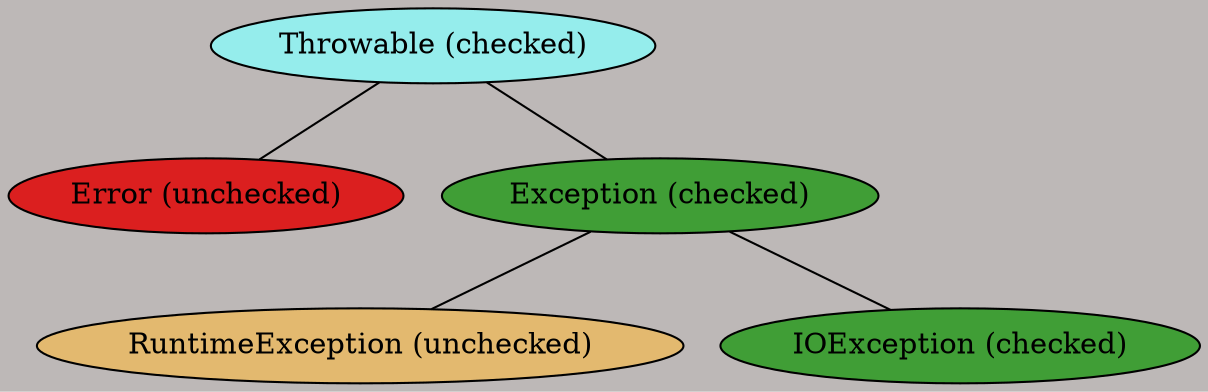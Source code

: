 digraph Exception {
    bgcolor = "#bdb8b7";

    throwable [label = "Throwable (checked)";
    fillcolor = "#95edec";
    style = "filled";
    ]

    error [label = "Error (unchecked)";
    fillcolor = "#db1f1f";
    style = "filled";
    ]

    exception [label = "Exception (checked)";
    fillcolor = "#409e36";
    style = "filled";
    ]

    runtimeException [label = "RuntimeException (unchecked)";
    fillcolor = "#e3b96f";
    style = "filled";
    ]

    IOException [label = "IOException (checked)";
    fillcolor = "#409e36";
    style = "filled";
    ]

    throwable -> error [dir = none;]
    throwable -> exception [dir = none;]
    exception -> runtimeException [dir = none;]
    exception -> IOException [dir = none;]
}